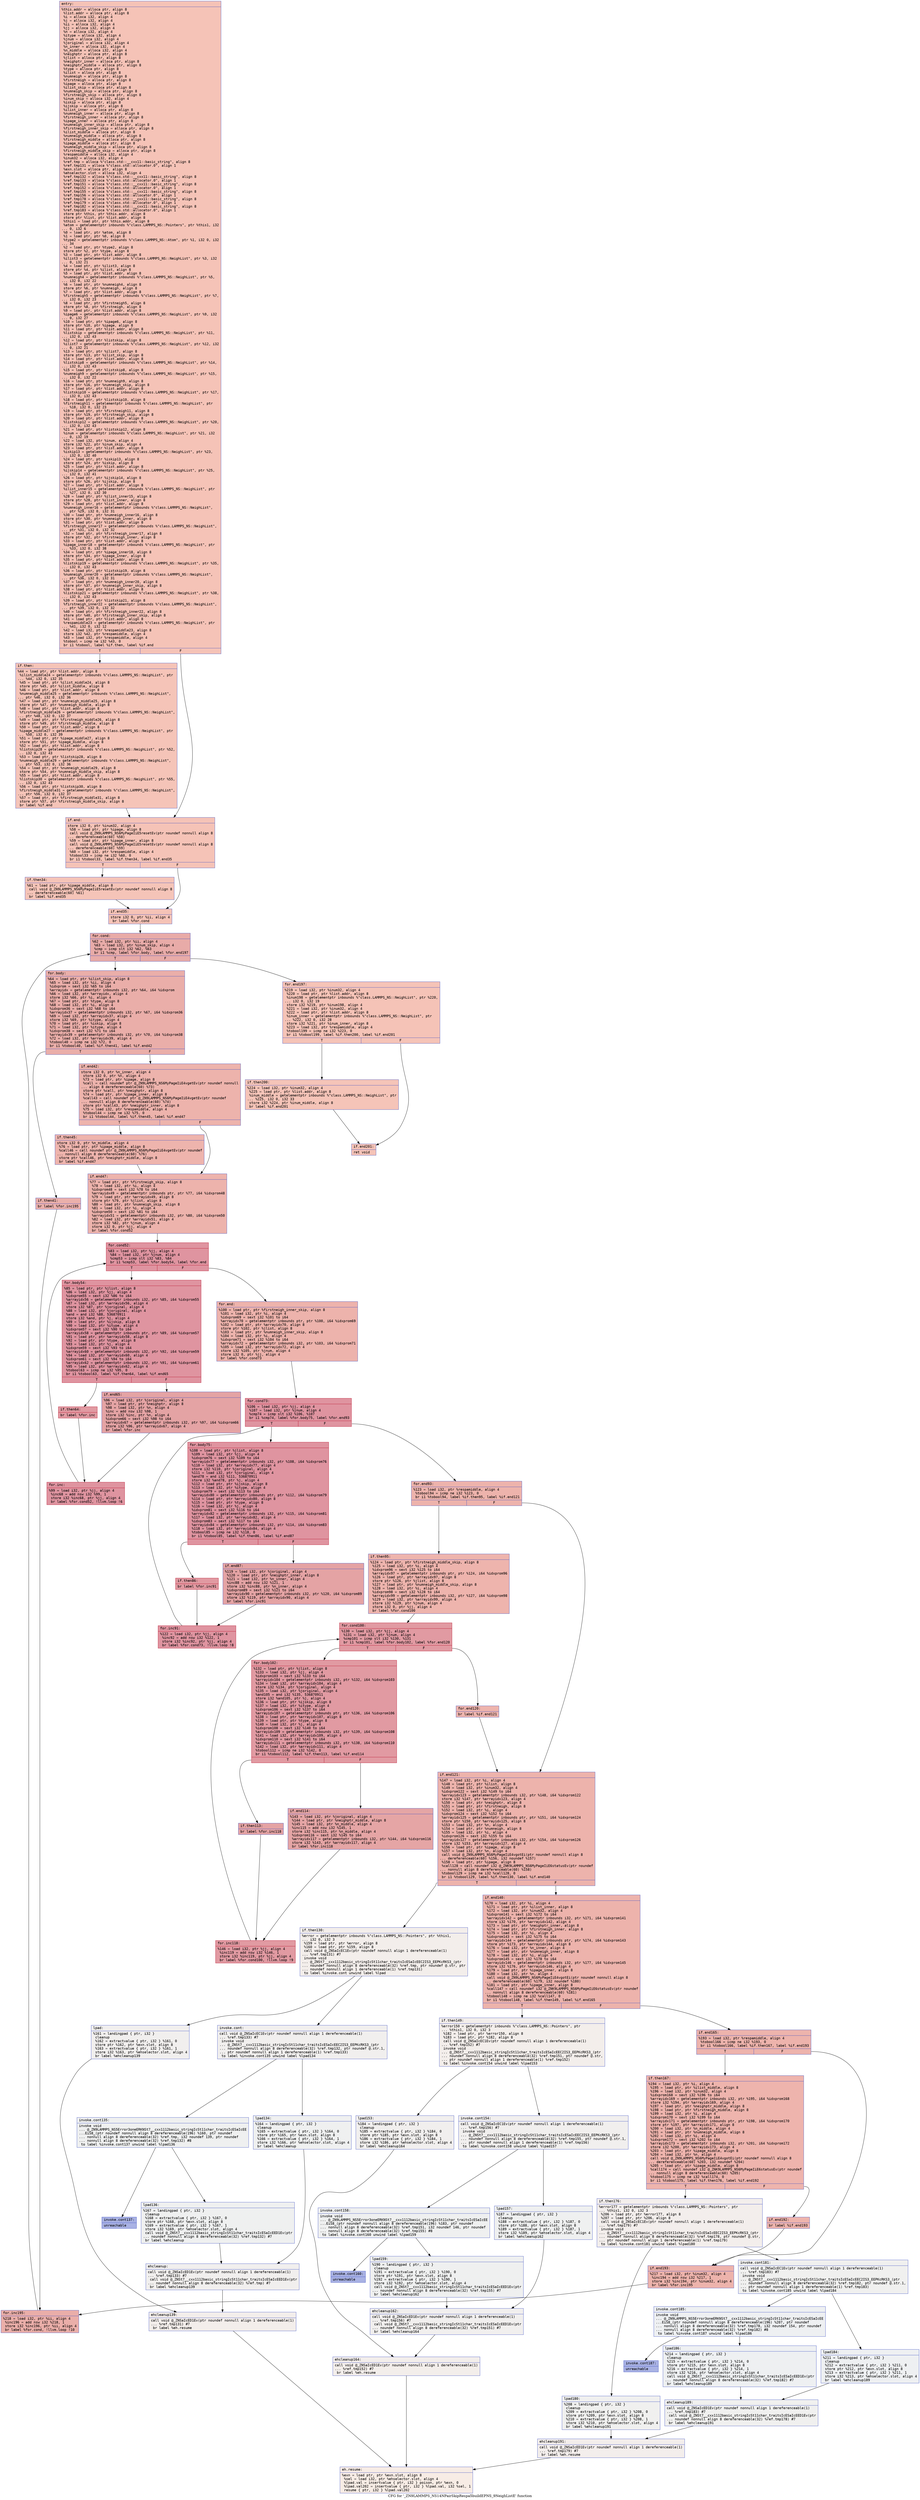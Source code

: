 digraph "CFG for '_ZN9LAMMPS_NS14NPairSkipRespa5buildEPNS_9NeighListE' function" {
	label="CFG for '_ZN9LAMMPS_NS14NPairSkipRespa5buildEPNS_9NeighListE' function";

	Node0x5624448d8590 [shape=record,color="#3d50c3ff", style=filled, fillcolor="#e8765c70" fontname="Courier",label="{entry:\l|  %this.addr = alloca ptr, align 8\l  %list.addr = alloca ptr, align 8\l  %i = alloca i32, align 4\l  %j = alloca i32, align 4\l  %ii = alloca i32, align 4\l  %jj = alloca i32, align 4\l  %n = alloca i32, align 4\l  %itype = alloca i32, align 4\l  %jnum = alloca i32, align 4\l  %joriginal = alloca i32, align 4\l  %n_inner = alloca i32, align 4\l  %n_middle = alloca i32, align 4\l  %neighptr = alloca ptr, align 8\l  %jlist = alloca ptr, align 8\l  %neighptr_inner = alloca ptr, align 8\l  %neighptr_middle = alloca ptr, align 8\l  %type = alloca ptr, align 8\l  %ilist = alloca ptr, align 8\l  %numneigh = alloca ptr, align 8\l  %firstneigh = alloca ptr, align 8\l  %ipage = alloca ptr, align 8\l  %ilist_skip = alloca ptr, align 8\l  %numneigh_skip = alloca ptr, align 8\l  %firstneigh_skip = alloca ptr, align 8\l  %inum_skip = alloca i32, align 4\l  %iskip = alloca ptr, align 8\l  %ijskip = alloca ptr, align 8\l  %ilist_inner = alloca ptr, align 8\l  %numneigh_inner = alloca ptr, align 8\l  %firstneigh_inner = alloca ptr, align 8\l  %ipage_inner = alloca ptr, align 8\l  %numneigh_inner_skip = alloca ptr, align 8\l  %firstneigh_inner_skip = alloca ptr, align 8\l  %ilist_middle = alloca ptr, align 8\l  %numneigh_middle = alloca ptr, align 8\l  %firstneigh_middle = alloca ptr, align 8\l  %ipage_middle = alloca ptr, align 8\l  %numneigh_middle_skip = alloca ptr, align 8\l  %firstneigh_middle_skip = alloca ptr, align 8\l  %respamiddle = alloca i32, align 4\l  %inum32 = alloca i32, align 4\l  %ref.tmp = alloca %\"class.std::__cxx11::basic_string\", align 8\l  %ref.tmp131 = alloca %\"class.std::allocator.0\", align 1\l  %exn.slot = alloca ptr, align 8\l  %ehselector.slot = alloca i32, align 4\l  %ref.tmp132 = alloca %\"class.std::__cxx11::basic_string\", align 8\l  %ref.tmp133 = alloca %\"class.std::allocator.0\", align 1\l  %ref.tmp151 = alloca %\"class.std::__cxx11::basic_string\", align 8\l  %ref.tmp152 = alloca %\"class.std::allocator.0\", align 1\l  %ref.tmp155 = alloca %\"class.std::__cxx11::basic_string\", align 8\l  %ref.tmp156 = alloca %\"class.std::allocator.0\", align 1\l  %ref.tmp178 = alloca %\"class.std::__cxx11::basic_string\", align 8\l  %ref.tmp179 = alloca %\"class.std::allocator.0\", align 1\l  %ref.tmp182 = alloca %\"class.std::__cxx11::basic_string\", align 8\l  %ref.tmp183 = alloca %\"class.std::allocator.0\", align 1\l  store ptr %this, ptr %this.addr, align 8\l  store ptr %list, ptr %list.addr, align 8\l  %this1 = load ptr, ptr %this.addr, align 8\l  %atom = getelementptr inbounds %\"class.LAMMPS_NS::Pointers\", ptr %this1, i32\l... 0, i32 6\l  %0 = load ptr, ptr %atom, align 8\l  %1 = load ptr, ptr %0, align 8\l  %type2 = getelementptr inbounds %\"class.LAMMPS_NS::Atom\", ptr %1, i32 0, i32\l... 34\l  %2 = load ptr, ptr %type2, align 8\l  store ptr %2, ptr %type, align 8\l  %3 = load ptr, ptr %list.addr, align 8\l  %ilist3 = getelementptr inbounds %\"class.LAMMPS_NS::NeighList\", ptr %3, i32\l... 0, i32 21\l  %4 = load ptr, ptr %ilist3, align 8\l  store ptr %4, ptr %ilist, align 8\l  %5 = load ptr, ptr %list.addr, align 8\l  %numneigh4 = getelementptr inbounds %\"class.LAMMPS_NS::NeighList\", ptr %5,\l... i32 0, i32 22\l  %6 = load ptr, ptr %numneigh4, align 8\l  store ptr %6, ptr %numneigh, align 8\l  %7 = load ptr, ptr %list.addr, align 8\l  %firstneigh5 = getelementptr inbounds %\"class.LAMMPS_NS::NeighList\", ptr %7,\l... i32 0, i32 23\l  %8 = load ptr, ptr %firstneigh5, align 8\l  store ptr %8, ptr %firstneigh, align 8\l  %9 = load ptr, ptr %list.addr, align 8\l  %ipage6 = getelementptr inbounds %\"class.LAMMPS_NS::NeighList\", ptr %9, i32\l... 0, i32 27\l  %10 = load ptr, ptr %ipage6, align 8\l  store ptr %10, ptr %ipage, align 8\l  %11 = load ptr, ptr %list.addr, align 8\l  %listskip = getelementptr inbounds %\"class.LAMMPS_NS::NeighList\", ptr %11,\l... i32 0, i32 43\l  %12 = load ptr, ptr %listskip, align 8\l  %ilist7 = getelementptr inbounds %\"class.LAMMPS_NS::NeighList\", ptr %12, i32\l... 0, i32 21\l  %13 = load ptr, ptr %ilist7, align 8\l  store ptr %13, ptr %ilist_skip, align 8\l  %14 = load ptr, ptr %list.addr, align 8\l  %listskip8 = getelementptr inbounds %\"class.LAMMPS_NS::NeighList\", ptr %14,\l... i32 0, i32 43\l  %15 = load ptr, ptr %listskip8, align 8\l  %numneigh9 = getelementptr inbounds %\"class.LAMMPS_NS::NeighList\", ptr %15,\l... i32 0, i32 22\l  %16 = load ptr, ptr %numneigh9, align 8\l  store ptr %16, ptr %numneigh_skip, align 8\l  %17 = load ptr, ptr %list.addr, align 8\l  %listskip10 = getelementptr inbounds %\"class.LAMMPS_NS::NeighList\", ptr %17,\l... i32 0, i32 43\l  %18 = load ptr, ptr %listskip10, align 8\l  %firstneigh11 = getelementptr inbounds %\"class.LAMMPS_NS::NeighList\", ptr\l... %18, i32 0, i32 23\l  %19 = load ptr, ptr %firstneigh11, align 8\l  store ptr %19, ptr %firstneigh_skip, align 8\l  %20 = load ptr, ptr %list.addr, align 8\l  %listskip12 = getelementptr inbounds %\"class.LAMMPS_NS::NeighList\", ptr %20,\l... i32 0, i32 43\l  %21 = load ptr, ptr %listskip12, align 8\l  %inum = getelementptr inbounds %\"class.LAMMPS_NS::NeighList\", ptr %21, i32\l... 0, i32 19\l  %22 = load i32, ptr %inum, align 4\l  store i32 %22, ptr %inum_skip, align 4\l  %23 = load ptr, ptr %list.addr, align 8\l  %iskip13 = getelementptr inbounds %\"class.LAMMPS_NS::NeighList\", ptr %23,\l... i32 0, i32 40\l  %24 = load ptr, ptr %iskip13, align 8\l  store ptr %24, ptr %iskip, align 8\l  %25 = load ptr, ptr %list.addr, align 8\l  %ijskip14 = getelementptr inbounds %\"class.LAMMPS_NS::NeighList\", ptr %25,\l... i32 0, i32 41\l  %26 = load ptr, ptr %ijskip14, align 8\l  store ptr %26, ptr %ijskip, align 8\l  %27 = load ptr, ptr %list.addr, align 8\l  %ilist_inner15 = getelementptr inbounds %\"class.LAMMPS_NS::NeighList\", ptr\l... %27, i32 0, i32 30\l  %28 = load ptr, ptr %ilist_inner15, align 8\l  store ptr %28, ptr %ilist_inner, align 8\l  %29 = load ptr, ptr %list.addr, align 8\l  %numneigh_inner16 = getelementptr inbounds %\"class.LAMMPS_NS::NeighList\",\l... ptr %29, i32 0, i32 31\l  %30 = load ptr, ptr %numneigh_inner16, align 8\l  store ptr %30, ptr %numneigh_inner, align 8\l  %31 = load ptr, ptr %list.addr, align 8\l  %firstneigh_inner17 = getelementptr inbounds %\"class.LAMMPS_NS::NeighList\",\l... ptr %31, i32 0, i32 32\l  %32 = load ptr, ptr %firstneigh_inner17, align 8\l  store ptr %32, ptr %firstneigh_inner, align 8\l  %33 = load ptr, ptr %list.addr, align 8\l  %ipage_inner18 = getelementptr inbounds %\"class.LAMMPS_NS::NeighList\", ptr\l... %33, i32 0, i32 38\l  %34 = load ptr, ptr %ipage_inner18, align 8\l  store ptr %34, ptr %ipage_inner, align 8\l  %35 = load ptr, ptr %list.addr, align 8\l  %listskip19 = getelementptr inbounds %\"class.LAMMPS_NS::NeighList\", ptr %35,\l... i32 0, i32 43\l  %36 = load ptr, ptr %listskip19, align 8\l  %numneigh_inner20 = getelementptr inbounds %\"class.LAMMPS_NS::NeighList\",\l... ptr %36, i32 0, i32 31\l  %37 = load ptr, ptr %numneigh_inner20, align 8\l  store ptr %37, ptr %numneigh_inner_skip, align 8\l  %38 = load ptr, ptr %list.addr, align 8\l  %listskip21 = getelementptr inbounds %\"class.LAMMPS_NS::NeighList\", ptr %38,\l... i32 0, i32 43\l  %39 = load ptr, ptr %listskip21, align 8\l  %firstneigh_inner22 = getelementptr inbounds %\"class.LAMMPS_NS::NeighList\",\l... ptr %39, i32 0, i32 32\l  %40 = load ptr, ptr %firstneigh_inner22, align 8\l  store ptr %40, ptr %firstneigh_inner_skip, align 8\l  %41 = load ptr, ptr %list.addr, align 8\l  %respamiddle23 = getelementptr inbounds %\"class.LAMMPS_NS::NeighList\", ptr\l... %41, i32 0, i32 12\l  %42 = load i32, ptr %respamiddle23, align 8\l  store i32 %42, ptr %respamiddle, align 4\l  %43 = load i32, ptr %respamiddle, align 4\l  %tobool = icmp ne i32 %43, 0\l  br i1 %tobool, label %if.then, label %if.end\l|{<s0>T|<s1>F}}"];
	Node0x5624448d8590:s0 -> Node0x5624448e0340[tooltip="entry -> if.then\nProbability 62.50%" ];
	Node0x5624448d8590:s1 -> Node0x5624448e03b0[tooltip="entry -> if.end\nProbability 37.50%" ];
	Node0x5624448e0340 [shape=record,color="#3d50c3ff", style=filled, fillcolor="#e97a5f70" fontname="Courier",label="{if.then:\l|  %44 = load ptr, ptr %list.addr, align 8\l  %ilist_middle24 = getelementptr inbounds %\"class.LAMMPS_NS::NeighList\", ptr\l... %44, i32 0, i32 35\l  %45 = load ptr, ptr %ilist_middle24, align 8\l  store ptr %45, ptr %ilist_middle, align 8\l  %46 = load ptr, ptr %list.addr, align 8\l  %numneigh_middle25 = getelementptr inbounds %\"class.LAMMPS_NS::NeighList\",\l... ptr %46, i32 0, i32 36\l  %47 = load ptr, ptr %numneigh_middle25, align 8\l  store ptr %47, ptr %numneigh_middle, align 8\l  %48 = load ptr, ptr %list.addr, align 8\l  %firstneigh_middle26 = getelementptr inbounds %\"class.LAMMPS_NS::NeighList\",\l... ptr %48, i32 0, i32 37\l  %49 = load ptr, ptr %firstneigh_middle26, align 8\l  store ptr %49, ptr %firstneigh_middle, align 8\l  %50 = load ptr, ptr %list.addr, align 8\l  %ipage_middle27 = getelementptr inbounds %\"class.LAMMPS_NS::NeighList\", ptr\l... %50, i32 0, i32 39\l  %51 = load ptr, ptr %ipage_middle27, align 8\l  store ptr %51, ptr %ipage_middle, align 8\l  %52 = load ptr, ptr %list.addr, align 8\l  %listskip28 = getelementptr inbounds %\"class.LAMMPS_NS::NeighList\", ptr %52,\l... i32 0, i32 43\l  %53 = load ptr, ptr %listskip28, align 8\l  %numneigh_middle29 = getelementptr inbounds %\"class.LAMMPS_NS::NeighList\",\l... ptr %53, i32 0, i32 36\l  %54 = load ptr, ptr %numneigh_middle29, align 8\l  store ptr %54, ptr %numneigh_middle_skip, align 8\l  %55 = load ptr, ptr %list.addr, align 8\l  %listskip30 = getelementptr inbounds %\"class.LAMMPS_NS::NeighList\", ptr %55,\l... i32 0, i32 43\l  %56 = load ptr, ptr %listskip30, align 8\l  %firstneigh_middle31 = getelementptr inbounds %\"class.LAMMPS_NS::NeighList\",\l... ptr %56, i32 0, i32 37\l  %57 = load ptr, ptr %firstneigh_middle31, align 8\l  store ptr %57, ptr %firstneigh_middle_skip, align 8\l  br label %if.end\l}"];
	Node0x5624448e0340 -> Node0x5624448e03b0[tooltip="if.then -> if.end\nProbability 100.00%" ];
	Node0x5624448e03b0 [shape=record,color="#3d50c3ff", style=filled, fillcolor="#e8765c70" fontname="Courier",label="{if.end:\l|  store i32 0, ptr %inum32, align 4\l  %58 = load ptr, ptr %ipage, align 8\l  call void @_ZN9LAMMPS_NS6MyPageIiE5resetEv(ptr noundef nonnull align 8\l... dereferenceable(60) %58)\l  %59 = load ptr, ptr %ipage_inner, align 8\l  call void @_ZN9LAMMPS_NS6MyPageIiE5resetEv(ptr noundef nonnull align 8\l... dereferenceable(60) %59)\l  %60 = load i32, ptr %respamiddle, align 4\l  %tobool33 = icmp ne i32 %60, 0\l  br i1 %tobool33, label %if.then34, label %if.end35\l|{<s0>T|<s1>F}}"];
	Node0x5624448e03b0:s0 -> Node0x5624448e2640[tooltip="if.end -> if.then34\nProbability 62.50%" ];
	Node0x5624448e03b0:s1 -> Node0x5624448db170[tooltip="if.end -> if.end35\nProbability 37.50%" ];
	Node0x5624448e2640 [shape=record,color="#3d50c3ff", style=filled, fillcolor="#e97a5f70" fontname="Courier",label="{if.then34:\l|  %61 = load ptr, ptr %ipage_middle, align 8\l  call void @_ZN9LAMMPS_NS6MyPageIiE5resetEv(ptr noundef nonnull align 8\l... dereferenceable(60) %61)\l  br label %if.end35\l}"];
	Node0x5624448e2640 -> Node0x5624448db170[tooltip="if.then34 -> if.end35\nProbability 100.00%" ];
	Node0x5624448db170 [shape=record,color="#3d50c3ff", style=filled, fillcolor="#e8765c70" fontname="Courier",label="{if.end35:\l|  store i32 0, ptr %ii, align 4\l  br label %for.cond\l}"];
	Node0x5624448db170 -> Node0x5624448db5e0[tooltip="if.end35 -> for.cond\nProbability 100.00%" ];
	Node0x5624448db5e0 [shape=record,color="#3d50c3ff", style=filled, fillcolor="#cc403a70" fontname="Courier",label="{for.cond:\l|  %62 = load i32, ptr %ii, align 4\l  %63 = load i32, ptr %inum_skip, align 4\l  %cmp = icmp slt i32 %62, %63\l  br i1 %cmp, label %for.body, label %for.end197\l|{<s0>T|<s1>F}}"];
	Node0x5624448db5e0:s0 -> Node0x5624448e33c0[tooltip="for.cond -> for.body\nProbability 96.88%" ];
	Node0x5624448db5e0:s1 -> Node0x5624448e3410[tooltip="for.cond -> for.end197\nProbability 3.12%" ];
	Node0x5624448e33c0 [shape=record,color="#3d50c3ff", style=filled, fillcolor="#d0473d70" fontname="Courier",label="{for.body:\l|  %64 = load ptr, ptr %ilist_skip, align 8\l  %65 = load i32, ptr %ii, align 4\l  %idxprom = sext i32 %65 to i64\l  %arrayidx = getelementptr inbounds i32, ptr %64, i64 %idxprom\l  %66 = load i32, ptr %arrayidx, align 4\l  store i32 %66, ptr %i, align 4\l  %67 = load ptr, ptr %type, align 8\l  %68 = load i32, ptr %i, align 4\l  %idxprom36 = sext i32 %68 to i64\l  %arrayidx37 = getelementptr inbounds i32, ptr %67, i64 %idxprom36\l  %69 = load i32, ptr %arrayidx37, align 4\l  store i32 %69, ptr %itype, align 4\l  %70 = load ptr, ptr %iskip, align 8\l  %71 = load i32, ptr %itype, align 4\l  %idxprom38 = sext i32 %71 to i64\l  %arrayidx39 = getelementptr inbounds i32, ptr %70, i64 %idxprom38\l  %72 = load i32, ptr %arrayidx39, align 4\l  %tobool40 = icmp ne i32 %72, 0\l  br i1 %tobool40, label %if.then41, label %if.end42\l|{<s0>T|<s1>F}}"];
	Node0x5624448e33c0:s0 -> Node0x5624448e4000[tooltip="for.body -> if.then41\nProbability 62.50%" ];
	Node0x5624448e33c0:s1 -> Node0x5624448e4080[tooltip="for.body -> if.end42\nProbability 37.50%" ];
	Node0x5624448e4000 [shape=record,color="#3d50c3ff", style=filled, fillcolor="#d24b4070" fontname="Courier",label="{if.then41:\l|  br label %for.inc195\l}"];
	Node0x5624448e4000 -> Node0x5624448e4210[tooltip="if.then41 -> for.inc195\nProbability 100.00%" ];
	Node0x5624448e4080 [shape=record,color="#3d50c3ff", style=filled, fillcolor="#d6524470" fontname="Courier",label="{if.end42:\l|  store i32 0, ptr %n_inner, align 4\l  store i32 0, ptr %n, align 4\l  %73 = load ptr, ptr %ipage, align 8\l  %call = call noundef ptr @_ZN9LAMMPS_NS6MyPageIiE4vgetEv(ptr noundef nonnull\l... align 8 dereferenceable(60) %73)\l  store ptr %call, ptr %neighptr, align 8\l  %74 = load ptr, ptr %ipage_inner, align 8\l  %call43 = call noundef ptr @_ZN9LAMMPS_NS6MyPageIiE4vgetEv(ptr noundef\l... nonnull align 8 dereferenceable(60) %74)\l  store ptr %call43, ptr %neighptr_inner, align 8\l  %75 = load i32, ptr %respamiddle, align 4\l  %tobool44 = icmp ne i32 %75, 0\l  br i1 %tobool44, label %if.then45, label %if.end47\l|{<s0>T|<s1>F}}"];
	Node0x5624448e4080:s0 -> Node0x5624448e4ac0[tooltip="if.end42 -> if.then45\nProbability 62.50%" ];
	Node0x5624448e4080:s1 -> Node0x5624448e4b70[tooltip="if.end42 -> if.end47\nProbability 37.50%" ];
	Node0x5624448e4ac0 [shape=record,color="#3d50c3ff", style=filled, fillcolor="#d8564670" fontname="Courier",label="{if.then45:\l|  store i32 0, ptr %n_middle, align 4\l  %76 = load ptr, ptr %ipage_middle, align 8\l  %call46 = call noundef ptr @_ZN9LAMMPS_NS6MyPageIiE4vgetEv(ptr noundef\l... nonnull align 8 dereferenceable(60) %76)\l  store ptr %call46, ptr %neighptr_middle, align 8\l  br label %if.end47\l}"];
	Node0x5624448e4ac0 -> Node0x5624448e4b70[tooltip="if.then45 -> if.end47\nProbability 100.00%" ];
	Node0x5624448e4b70 [shape=record,color="#3d50c3ff", style=filled, fillcolor="#d6524470" fontname="Courier",label="{if.end47:\l|  %77 = load ptr, ptr %firstneigh_skip, align 8\l  %78 = load i32, ptr %i, align 4\l  %idxprom48 = sext i32 %78 to i64\l  %arrayidx49 = getelementptr inbounds ptr, ptr %77, i64 %idxprom48\l  %79 = load ptr, ptr %arrayidx49, align 8\l  store ptr %79, ptr %jlist, align 8\l  %80 = load ptr, ptr %numneigh_skip, align 8\l  %81 = load i32, ptr %i, align 4\l  %idxprom50 = sext i32 %81 to i64\l  %arrayidx51 = getelementptr inbounds i32, ptr %80, i64 %idxprom50\l  %82 = load i32, ptr %arrayidx51, align 4\l  store i32 %82, ptr %jnum, align 4\l  store i32 0, ptr %jj, align 4\l  br label %for.cond52\l}"];
	Node0x5624448e4b70 -> Node0x5624448e5800[tooltip="if.end47 -> for.cond52\nProbability 100.00%" ];
	Node0x5624448e5800 [shape=record,color="#b70d28ff", style=filled, fillcolor="#b70d2870" fontname="Courier",label="{for.cond52:\l|  %83 = load i32, ptr %jj, align 4\l  %84 = load i32, ptr %jnum, align 4\l  %cmp53 = icmp slt i32 %83, %84\l  br i1 %cmp53, label %for.body54, label %for.end\l|{<s0>T|<s1>F}}"];
	Node0x5624448e5800:s0 -> Node0x5624448e5aa0[tooltip="for.cond52 -> for.body54\nProbability 96.88%" ];
	Node0x5624448e5800:s1 -> Node0x5624448e5b20[tooltip="for.cond52 -> for.end\nProbability 3.12%" ];
	Node0x5624448e5aa0 [shape=record,color="#b70d28ff", style=filled, fillcolor="#b70d2870" fontname="Courier",label="{for.body54:\l|  %85 = load ptr, ptr %jlist, align 8\l  %86 = load i32, ptr %jj, align 4\l  %idxprom55 = sext i32 %86 to i64\l  %arrayidx56 = getelementptr inbounds i32, ptr %85, i64 %idxprom55\l  %87 = load i32, ptr %arrayidx56, align 4\l  store i32 %87, ptr %joriginal, align 4\l  %88 = load i32, ptr %joriginal, align 4\l  %and = and i32 %88, 536870911\l  store i32 %and, ptr %j, align 4\l  %89 = load ptr, ptr %ijskip, align 8\l  %90 = load i32, ptr %itype, align 4\l  %idxprom57 = sext i32 %90 to i64\l  %arrayidx58 = getelementptr inbounds ptr, ptr %89, i64 %idxprom57\l  %91 = load ptr, ptr %arrayidx58, align 8\l  %92 = load ptr, ptr %type, align 8\l  %93 = load i32, ptr %j, align 4\l  %idxprom59 = sext i32 %93 to i64\l  %arrayidx60 = getelementptr inbounds i32, ptr %92, i64 %idxprom59\l  %94 = load i32, ptr %arrayidx60, align 4\l  %idxprom61 = sext i32 %94 to i64\l  %arrayidx62 = getelementptr inbounds i32, ptr %91, i64 %idxprom61\l  %95 = load i32, ptr %arrayidx62, align 4\l  %tobool63 = icmp ne i32 %95, 0\l  br i1 %tobool63, label %if.then64, label %if.end65\l|{<s0>T|<s1>F}}"];
	Node0x5624448e5aa0:s0 -> Node0x5624448e0b30[tooltip="for.body54 -> if.then64\nProbability 62.50%" ];
	Node0x5624448e5aa0:s1 -> Node0x5624448e0bb0[tooltip="for.body54 -> if.end65\nProbability 37.50%" ];
	Node0x5624448e0b30 [shape=record,color="#b70d28ff", style=filled, fillcolor="#bb1b2c70" fontname="Courier",label="{if.then64:\l|  br label %for.inc\l}"];
	Node0x5624448e0b30 -> Node0x5624448e0d40[tooltip="if.then64 -> for.inc\nProbability 100.00%" ];
	Node0x5624448e0bb0 [shape=record,color="#3d50c3ff", style=filled, fillcolor="#c32e3170" fontname="Courier",label="{if.end65:\l|  %96 = load i32, ptr %joriginal, align 4\l  %97 = load ptr, ptr %neighptr, align 8\l  %98 = load i32, ptr %n, align 4\l  %inc = add nsw i32 %98, 1\l  store i32 %inc, ptr %n, align 4\l  %idxprom66 = sext i32 %98 to i64\l  %arrayidx67 = getelementptr inbounds i32, ptr %97, i64 %idxprom66\l  store i32 %96, ptr %arrayidx67, align 4\l  br label %for.inc\l}"];
	Node0x5624448e0bb0 -> Node0x5624448e0d40[tooltip="if.end65 -> for.inc\nProbability 100.00%" ];
	Node0x5624448e0d40 [shape=record,color="#b70d28ff", style=filled, fillcolor="#b70d2870" fontname="Courier",label="{for.inc:\l|  %99 = load i32, ptr %jj, align 4\l  %inc68 = add nsw i32 %99, 1\l  store i32 %inc68, ptr %jj, align 4\l  br label %for.cond52, !llvm.loop !6\l}"];
	Node0x5624448e0d40 -> Node0x5624448e5800[tooltip="for.inc -> for.cond52\nProbability 100.00%" ];
	Node0x5624448e5b20 [shape=record,color="#3d50c3ff", style=filled, fillcolor="#d6524470" fontname="Courier",label="{for.end:\l|  %100 = load ptr, ptr %firstneigh_inner_skip, align 8\l  %101 = load i32, ptr %i, align 4\l  %idxprom69 = sext i32 %101 to i64\l  %arrayidx70 = getelementptr inbounds ptr, ptr %100, i64 %idxprom69\l  %102 = load ptr, ptr %arrayidx70, align 8\l  store ptr %102, ptr %jlist, align 8\l  %103 = load ptr, ptr %numneigh_inner_skip, align 8\l  %104 = load i32, ptr %i, align 4\l  %idxprom71 = sext i32 %104 to i64\l  %arrayidx72 = getelementptr inbounds i32, ptr %103, i64 %idxprom71\l  %105 = load i32, ptr %arrayidx72, align 4\l  store i32 %105, ptr %jnum, align 4\l  store i32 0, ptr %jj, align 4\l  br label %for.cond73\l}"];
	Node0x5624448e5b20 -> Node0x5624448e8f40[tooltip="for.end -> for.cond73\nProbability 100.00%" ];
	Node0x5624448e8f40 [shape=record,color="#b70d28ff", style=filled, fillcolor="#b70d2870" fontname="Courier",label="{for.cond73:\l|  %106 = load i32, ptr %jj, align 4\l  %107 = load i32, ptr %jnum, align 4\l  %cmp74 = icmp slt i32 %106, %107\l  br i1 %cmp74, label %for.body75, label %for.end93\l|{<s0>T|<s1>F}}"];
	Node0x5624448e8f40:s0 -> Node0x5624448e91e0[tooltip="for.cond73 -> for.body75\nProbability 96.88%" ];
	Node0x5624448e8f40:s1 -> Node0x5624448e9260[tooltip="for.cond73 -> for.end93\nProbability 3.12%" ];
	Node0x5624448e91e0 [shape=record,color="#b70d28ff", style=filled, fillcolor="#b70d2870" fontname="Courier",label="{for.body75:\l|  %108 = load ptr, ptr %jlist, align 8\l  %109 = load i32, ptr %jj, align 4\l  %idxprom76 = sext i32 %109 to i64\l  %arrayidx77 = getelementptr inbounds i32, ptr %108, i64 %idxprom76\l  %110 = load i32, ptr %arrayidx77, align 4\l  store i32 %110, ptr %joriginal, align 4\l  %111 = load i32, ptr %joriginal, align 4\l  %and78 = and i32 %111, 536870911\l  store i32 %and78, ptr %j, align 4\l  %112 = load ptr, ptr %ijskip, align 8\l  %113 = load i32, ptr %itype, align 4\l  %idxprom79 = sext i32 %113 to i64\l  %arrayidx80 = getelementptr inbounds ptr, ptr %112, i64 %idxprom79\l  %114 = load ptr, ptr %arrayidx80, align 8\l  %115 = load ptr, ptr %type, align 8\l  %116 = load i32, ptr %j, align 4\l  %idxprom81 = sext i32 %116 to i64\l  %arrayidx82 = getelementptr inbounds i32, ptr %115, i64 %idxprom81\l  %117 = load i32, ptr %arrayidx82, align 4\l  %idxprom83 = sext i32 %117 to i64\l  %arrayidx84 = getelementptr inbounds i32, ptr %114, i64 %idxprom83\l  %118 = load i32, ptr %arrayidx84, align 4\l  %tobool85 = icmp ne i32 %118, 0\l  br i1 %tobool85, label %if.then86, label %if.end87\l|{<s0>T|<s1>F}}"];
	Node0x5624448e91e0:s0 -> Node0x5624448ea180[tooltip="for.body75 -> if.then86\nProbability 62.50%" ];
	Node0x5624448e91e0:s1 -> Node0x5624448ea200[tooltip="for.body75 -> if.end87\nProbability 37.50%" ];
	Node0x5624448ea180 [shape=record,color="#b70d28ff", style=filled, fillcolor="#bb1b2c70" fontname="Courier",label="{if.then86:\l|  br label %for.inc91\l}"];
	Node0x5624448ea180 -> Node0x5624448ea330[tooltip="if.then86 -> for.inc91\nProbability 100.00%" ];
	Node0x5624448ea200 [shape=record,color="#3d50c3ff", style=filled, fillcolor="#c32e3170" fontname="Courier",label="{if.end87:\l|  %119 = load i32, ptr %joriginal, align 4\l  %120 = load ptr, ptr %neighptr_inner, align 8\l  %121 = load i32, ptr %n_inner, align 4\l  %inc88 = add nsw i32 %121, 1\l  store i32 %inc88, ptr %n_inner, align 4\l  %idxprom89 = sext i32 %121 to i64\l  %arrayidx90 = getelementptr inbounds i32, ptr %120, i64 %idxprom89\l  store i32 %119, ptr %arrayidx90, align 4\l  br label %for.inc91\l}"];
	Node0x5624448ea200 -> Node0x5624448ea330[tooltip="if.end87 -> for.inc91\nProbability 100.00%" ];
	Node0x5624448ea330 [shape=record,color="#b70d28ff", style=filled, fillcolor="#b70d2870" fontname="Courier",label="{for.inc91:\l|  %122 = load i32, ptr %jj, align 4\l  %inc92 = add nsw i32 %122, 1\l  store i32 %inc92, ptr %jj, align 4\l  br label %for.cond73, !llvm.loop !8\l}"];
	Node0x5624448ea330 -> Node0x5624448e8f40[tooltip="for.inc91 -> for.cond73\nProbability 100.00%" ];
	Node0x5624448e9260 [shape=record,color="#3d50c3ff", style=filled, fillcolor="#d6524470" fontname="Courier",label="{for.end93:\l|  %123 = load i32, ptr %respamiddle, align 4\l  %tobool94 = icmp ne i32 %123, 0\l  br i1 %tobool94, label %if.then95, label %if.end121\l|{<s0>T|<s1>F}}"];
	Node0x5624448e9260:s0 -> Node0x5624448eae00[tooltip="for.end93 -> if.then95\nProbability 62.50%" ];
	Node0x5624448e9260:s1 -> Node0x5624448eae80[tooltip="for.end93 -> if.end121\nProbability 37.50%" ];
	Node0x5624448eae00 [shape=record,color="#3d50c3ff", style=filled, fillcolor="#d8564670" fontname="Courier",label="{if.then95:\l|  %124 = load ptr, ptr %firstneigh_middle_skip, align 8\l  %125 = load i32, ptr %i, align 4\l  %idxprom96 = sext i32 %125 to i64\l  %arrayidx97 = getelementptr inbounds ptr, ptr %124, i64 %idxprom96\l  %126 = load ptr, ptr %arrayidx97, align 8\l  store ptr %126, ptr %jlist, align 8\l  %127 = load ptr, ptr %numneigh_middle_skip, align 8\l  %128 = load i32, ptr %i, align 4\l  %idxprom98 = sext i32 %128 to i64\l  %arrayidx99 = getelementptr inbounds i32, ptr %127, i64 %idxprom98\l  %129 = load i32, ptr %arrayidx99, align 4\l  store i32 %129, ptr %jnum, align 4\l  store i32 0, ptr %jj, align 4\l  br label %for.cond100\l}"];
	Node0x5624448eae00 -> Node0x5624448ded90[tooltip="if.then95 -> for.cond100\nProbability 100.00%" ];
	Node0x5624448ded90 [shape=record,color="#b70d28ff", style=filled, fillcolor="#bb1b2c70" fontname="Courier",label="{for.cond100:\l|  %130 = load i32, ptr %jj, align 4\l  %131 = load i32, ptr %jnum, align 4\l  %cmp101 = icmp slt i32 %130, %131\l  br i1 %cmp101, label %for.body102, label %for.end120\l|{<s0>T|<s1>F}}"];
	Node0x5624448ded90:s0 -> Node0x5624448df030[tooltip="for.cond100 -> for.body102\nProbability 96.88%" ];
	Node0x5624448ded90:s1 -> Node0x5624448df0b0[tooltip="for.cond100 -> for.end120\nProbability 3.12%" ];
	Node0x5624448df030 [shape=record,color="#b70d28ff", style=filled, fillcolor="#bb1b2c70" fontname="Courier",label="{for.body102:\l|  %132 = load ptr, ptr %jlist, align 8\l  %133 = load i32, ptr %jj, align 4\l  %idxprom103 = sext i32 %133 to i64\l  %arrayidx104 = getelementptr inbounds i32, ptr %132, i64 %idxprom103\l  %134 = load i32, ptr %arrayidx104, align 4\l  store i32 %134, ptr %joriginal, align 4\l  %135 = load i32, ptr %joriginal, align 4\l  %and105 = and i32 %135, 536870911\l  store i32 %and105, ptr %j, align 4\l  %136 = load ptr, ptr %ijskip, align 8\l  %137 = load i32, ptr %itype, align 4\l  %idxprom106 = sext i32 %137 to i64\l  %arrayidx107 = getelementptr inbounds ptr, ptr %136, i64 %idxprom106\l  %138 = load ptr, ptr %arrayidx107, align 8\l  %139 = load ptr, ptr %type, align 8\l  %140 = load i32, ptr %j, align 4\l  %idxprom108 = sext i32 %140 to i64\l  %arrayidx109 = getelementptr inbounds i32, ptr %139, i64 %idxprom108\l  %141 = load i32, ptr %arrayidx109, align 4\l  %idxprom110 = sext i32 %141 to i64\l  %arrayidx111 = getelementptr inbounds i32, ptr %138, i64 %idxprom110\l  %142 = load i32, ptr %arrayidx111, align 4\l  %tobool112 = icmp ne i32 %142, 0\l  br i1 %tobool112, label %if.then113, label %if.end114\l|{<s0>T|<s1>F}}"];
	Node0x5624448df030:s0 -> Node0x5624448ed9c0[tooltip="for.body102 -> if.then113\nProbability 62.50%" ];
	Node0x5624448df030:s1 -> Node0x5624448eda40[tooltip="for.body102 -> if.end114\nProbability 37.50%" ];
	Node0x5624448ed9c0 [shape=record,color="#3d50c3ff", style=filled, fillcolor="#c32e3170" fontname="Courier",label="{if.then113:\l|  br label %for.inc118\l}"];
	Node0x5624448ed9c0 -> Node0x5624448edbd0[tooltip="if.then113 -> for.inc118\nProbability 100.00%" ];
	Node0x5624448eda40 [shape=record,color="#3d50c3ff", style=filled, fillcolor="#c5333470" fontname="Courier",label="{if.end114:\l|  %143 = load i32, ptr %joriginal, align 4\l  %144 = load ptr, ptr %neighptr_middle, align 8\l  %145 = load i32, ptr %n_middle, align 4\l  %inc115 = add nsw i32 %145, 1\l  store i32 %inc115, ptr %n_middle, align 4\l  %idxprom116 = sext i32 %145 to i64\l  %arrayidx117 = getelementptr inbounds i32, ptr %144, i64 %idxprom116\l  store i32 %143, ptr %arrayidx117, align 4\l  br label %for.inc118\l}"];
	Node0x5624448eda40 -> Node0x5624448edbd0[tooltip="if.end114 -> for.inc118\nProbability 100.00%" ];
	Node0x5624448edbd0 [shape=record,color="#b70d28ff", style=filled, fillcolor="#bb1b2c70" fontname="Courier",label="{for.inc118:\l|  %146 = load i32, ptr %jj, align 4\l  %inc119 = add nsw i32 %146, 1\l  store i32 %inc119, ptr %jj, align 4\l  br label %for.cond100, !llvm.loop !9\l}"];
	Node0x5624448edbd0 -> Node0x5624448ded90[tooltip="for.inc118 -> for.cond100\nProbability 100.00%" ];
	Node0x5624448df0b0 [shape=record,color="#3d50c3ff", style=filled, fillcolor="#d8564670" fontname="Courier",label="{for.end120:\l|  br label %if.end121\l}"];
	Node0x5624448df0b0 -> Node0x5624448eae80[tooltip="for.end120 -> if.end121\nProbability 100.00%" ];
	Node0x5624448eae80 [shape=record,color="#3d50c3ff", style=filled, fillcolor="#d6524470" fontname="Courier",label="{if.end121:\l|  %147 = load i32, ptr %i, align 4\l  %148 = load ptr, ptr %ilist, align 8\l  %149 = load i32, ptr %inum32, align 4\l  %idxprom122 = sext i32 %149 to i64\l  %arrayidx123 = getelementptr inbounds i32, ptr %148, i64 %idxprom122\l  store i32 %147, ptr %arrayidx123, align 4\l  %150 = load ptr, ptr %neighptr, align 8\l  %151 = load ptr, ptr %firstneigh, align 8\l  %152 = load i32, ptr %i, align 4\l  %idxprom124 = sext i32 %152 to i64\l  %arrayidx125 = getelementptr inbounds ptr, ptr %151, i64 %idxprom124\l  store ptr %150, ptr %arrayidx125, align 8\l  %153 = load i32, ptr %n, align 4\l  %154 = load ptr, ptr %numneigh, align 8\l  %155 = load i32, ptr %i, align 4\l  %idxprom126 = sext i32 %155 to i64\l  %arrayidx127 = getelementptr inbounds i32, ptr %154, i64 %idxprom126\l  store i32 %153, ptr %arrayidx127, align 4\l  %156 = load ptr, ptr %ipage, align 8\l  %157 = load i32, ptr %n, align 4\l  call void @_ZN9LAMMPS_NS6MyPageIiE4vgotEi(ptr noundef nonnull align 8\l... dereferenceable(60) %156, i32 noundef %157)\l  %158 = load ptr, ptr %ipage, align 8\l  %call128 = call noundef i32 @_ZNK9LAMMPS_NS6MyPageIiE6statusEv(ptr noundef\l... nonnull align 8 dereferenceable(60) %158)\l  %tobool129 = icmp ne i32 %call128, 0\l  br i1 %tobool129, label %if.then130, label %if.end140\l|{<s0>T|<s1>F}}"];
	Node0x5624448eae80:s0 -> Node0x5624448f02a0[tooltip="if.end121 -> if.then130\nProbability 0.00%" ];
	Node0x5624448eae80:s1 -> Node0x5624448f0320[tooltip="if.end121 -> if.end140\nProbability 100.00%" ];
	Node0x5624448f02a0 [shape=record,color="#3d50c3ff", style=filled, fillcolor="#e5d8d170" fontname="Courier",label="{if.then130:\l|  %error = getelementptr inbounds %\"class.LAMMPS_NS::Pointers\", ptr %this1,\l... i32 0, i32 3\l  %159 = load ptr, ptr %error, align 8\l  %160 = load ptr, ptr %159, align 8\l  call void @_ZNSaIcEC1Ev(ptr noundef nonnull align 1 dereferenceable(1)\l... %ref.tmp131) #7\l  invoke void\l... @_ZNSt7__cxx1112basic_stringIcSt11char_traitsIcESaIcEEC2IS3_EEPKcRKS3_(ptr\l... noundef nonnull align 8 dereferenceable(32) %ref.tmp, ptr noundef @.str, ptr\l... noundef nonnull align 1 dereferenceable(1) %ref.tmp131)\l          to label %invoke.cont unwind label %lpad\l}"];
	Node0x5624448f02a0 -> Node0x5624448f0900[tooltip="if.then130 -> invoke.cont\nProbability 50.00%" ];
	Node0x5624448f02a0 -> Node0x5624448f09e0[tooltip="if.then130 -> lpad\nProbability 50.00%" ];
	Node0x5624448f0900 [shape=record,color="#3d50c3ff", style=filled, fillcolor="#e0dbd870" fontname="Courier",label="{invoke.cont:\l|  call void @_ZNSaIcEC1Ev(ptr noundef nonnull align 1 dereferenceable(1)\l... %ref.tmp133) #7\l  invoke void\l... @_ZNSt7__cxx1112basic_stringIcSt11char_traitsIcESaIcEEC2IS3_EEPKcRKS3_(ptr\l... noundef nonnull align 8 dereferenceable(32) %ref.tmp132, ptr noundef @.str.1,\l... ptr noundef nonnull align 1 dereferenceable(1) %ref.tmp133)\l          to label %invoke.cont135 unwind label %lpad134\l}"];
	Node0x5624448f0900 -> Node0x5624448f0d70[tooltip="invoke.cont -> invoke.cont135\nProbability 50.00%" ];
	Node0x5624448f0900 -> Node0x5624448f0dc0[tooltip="invoke.cont -> lpad134\nProbability 50.00%" ];
	Node0x5624448f0d70 [shape=record,color="#3d50c3ff", style=filled, fillcolor="#dbdcde70" fontname="Courier",label="{invoke.cont135:\l|  invoke void\l... @_ZN9LAMMPS_NS5Error3oneERKNSt7__cxx1112basic_stringIcSt11char_traitsIcESaIcEE\l...EiS8_(ptr noundef nonnull align 8 dereferenceable(196) %160, ptr noundef\l... nonnull align 8 dereferenceable(32) %ref.tmp, i32 noundef 139, ptr noundef\l... nonnull align 8 dereferenceable(32) %ref.tmp132) #8\l          to label %invoke.cont137 unwind label %lpad136\l}"];
	Node0x5624448f0d70 -> Node0x5624448f0d20[tooltip="invoke.cont135 -> invoke.cont137\nProbability 0.00%" ];
	Node0x5624448f0d70 -> Node0x5624448f1140[tooltip="invoke.cont135 -> lpad136\nProbability 100.00%" ];
	Node0x5624448f0d20 [shape=record,color="#3d50c3ff", style=filled, fillcolor="#3d50c370" fontname="Courier",label="{invoke.cont137:\l|  unreachable\l}"];
	Node0x5624448f09e0 [shape=record,color="#3d50c3ff", style=filled, fillcolor="#e0dbd870" fontname="Courier",label="{lpad:\l|  %161 = landingpad \{ ptr, i32 \}\l          cleanup\l  %162 = extractvalue \{ ptr, i32 \} %161, 0\l  store ptr %162, ptr %exn.slot, align 8\l  %163 = extractvalue \{ ptr, i32 \} %161, 1\l  store i32 %163, ptr %ehselector.slot, align 4\l  br label %ehcleanup139\l}"];
	Node0x5624448f09e0 -> Node0x5624448f17e0[tooltip="lpad -> ehcleanup139\nProbability 100.00%" ];
	Node0x5624448f0dc0 [shape=record,color="#3d50c3ff", style=filled, fillcolor="#dbdcde70" fontname="Courier",label="{lpad134:\l|  %164 = landingpad \{ ptr, i32 \}\l          cleanup\l  %165 = extractvalue \{ ptr, i32 \} %164, 0\l  store ptr %165, ptr %exn.slot, align 8\l  %166 = extractvalue \{ ptr, i32 \} %164, 1\l  store i32 %166, ptr %ehselector.slot, align 4\l  br label %ehcleanup\l}"];
	Node0x5624448f0dc0 -> Node0x5624448f1b30[tooltip="lpad134 -> ehcleanup\nProbability 100.00%" ];
	Node0x5624448f1140 [shape=record,color="#3d50c3ff", style=filled, fillcolor="#dbdcde70" fontname="Courier",label="{lpad136:\l|  %167 = landingpad \{ ptr, i32 \}\l          cleanup\l  %168 = extractvalue \{ ptr, i32 \} %167, 0\l  store ptr %168, ptr %exn.slot, align 8\l  %169 = extractvalue \{ ptr, i32 \} %167, 1\l  store i32 %169, ptr %ehselector.slot, align 4\l  call void @_ZNSt7__cxx1112basic_stringIcSt11char_traitsIcESaIcEED1Ev(ptr\l... noundef nonnull align 8 dereferenceable(32) %ref.tmp132) #7\l  br label %ehcleanup\l}"];
	Node0x5624448f1140 -> Node0x5624448f1b30[tooltip="lpad136 -> ehcleanup\nProbability 100.00%" ];
	Node0x5624448f1b30 [shape=record,color="#3d50c3ff", style=filled, fillcolor="#e0dbd870" fontname="Courier",label="{ehcleanup:\l|  call void @_ZNSaIcED1Ev(ptr noundef nonnull align 1 dereferenceable(1)\l... %ref.tmp133) #7\l  call void @_ZNSt7__cxx1112basic_stringIcSt11char_traitsIcESaIcEED1Ev(ptr\l... noundef nonnull align 8 dereferenceable(32) %ref.tmp) #7\l  br label %ehcleanup139\l}"];
	Node0x5624448f1b30 -> Node0x5624448f17e0[tooltip="ehcleanup -> ehcleanup139\nProbability 100.00%" ];
	Node0x5624448f17e0 [shape=record,color="#3d50c3ff", style=filled, fillcolor="#e5d8d170" fontname="Courier",label="{ehcleanup139:\l|  call void @_ZNSaIcED1Ev(ptr noundef nonnull align 1 dereferenceable(1)\l... %ref.tmp131) #7\l  br label %eh.resume\l}"];
	Node0x5624448f17e0 -> Node0x5624448f2590[tooltip="ehcleanup139 -> eh.resume\nProbability 100.00%" ];
	Node0x5624448f0320 [shape=record,color="#3d50c3ff", style=filled, fillcolor="#d6524470" fontname="Courier",label="{if.end140:\l|  %170 = load i32, ptr %i, align 4\l  %171 = load ptr, ptr %ilist_inner, align 8\l  %172 = load i32, ptr %inum32, align 4\l  %idxprom141 = sext i32 %172 to i64\l  %arrayidx142 = getelementptr inbounds i32, ptr %171, i64 %idxprom141\l  store i32 %170, ptr %arrayidx142, align 4\l  %173 = load ptr, ptr %neighptr_inner, align 8\l  %174 = load ptr, ptr %firstneigh_inner, align 8\l  %175 = load i32, ptr %i, align 4\l  %idxprom143 = sext i32 %175 to i64\l  %arrayidx144 = getelementptr inbounds ptr, ptr %174, i64 %idxprom143\l  store ptr %173, ptr %arrayidx144, align 8\l  %176 = load i32, ptr %n_inner, align 4\l  %177 = load ptr, ptr %numneigh_inner, align 8\l  %178 = load i32, ptr %i, align 4\l  %idxprom145 = sext i32 %178 to i64\l  %arrayidx146 = getelementptr inbounds i32, ptr %177, i64 %idxprom145\l  store i32 %176, ptr %arrayidx146, align 4\l  %179 = load ptr, ptr %ipage_inner, align 8\l  %180 = load i32, ptr %n, align 4\l  call void @_ZN9LAMMPS_NS6MyPageIiE4vgotEi(ptr noundef nonnull align 8\l... dereferenceable(60) %179, i32 noundef %180)\l  %181 = load ptr, ptr %ipage_inner, align 8\l  %call147 = call noundef i32 @_ZNK9LAMMPS_NS6MyPageIiE6statusEv(ptr noundef\l... nonnull align 8 dereferenceable(60) %181)\l  %tobool148 = icmp ne i32 %call147, 0\l  br i1 %tobool148, label %if.then149, label %if.end165\l|{<s0>T|<s1>F}}"];
	Node0x5624448f0320:s0 -> Node0x5624448f3590[tooltip="if.end140 -> if.then149\nProbability 0.00%" ];
	Node0x5624448f0320:s1 -> Node0x5624448f35e0[tooltip="if.end140 -> if.end165\nProbability 100.00%" ];
	Node0x5624448f3590 [shape=record,color="#3d50c3ff", style=filled, fillcolor="#e5d8d170" fontname="Courier",label="{if.then149:\l|  %error150 = getelementptr inbounds %\"class.LAMMPS_NS::Pointers\", ptr\l... %this1, i32 0, i32 3\l  %182 = load ptr, ptr %error150, align 8\l  %183 = load ptr, ptr %182, align 8\l  call void @_ZNSaIcEC1Ev(ptr noundef nonnull align 1 dereferenceable(1)\l... %ref.tmp152) #7\l  invoke void\l... @_ZNSt7__cxx1112basic_stringIcSt11char_traitsIcESaIcEEC2IS3_EEPKcRKS3_(ptr\l... noundef nonnull align 8 dereferenceable(32) %ref.tmp151, ptr noundef @.str,\l... ptr noundef nonnull align 1 dereferenceable(1) %ref.tmp152)\l          to label %invoke.cont154 unwind label %lpad153\l}"];
	Node0x5624448f3590 -> Node0x5624448f3ac0[tooltip="if.then149 -> invoke.cont154\nProbability 50.00%" ];
	Node0x5624448f3590 -> Node0x5624448f3b40[tooltip="if.then149 -> lpad153\nProbability 50.00%" ];
	Node0x5624448f3ac0 [shape=record,color="#3d50c3ff", style=filled, fillcolor="#e0dbd870" fontname="Courier",label="{invoke.cont154:\l|  call void @_ZNSaIcEC1Ev(ptr noundef nonnull align 1 dereferenceable(1)\l... %ref.tmp156) #7\l  invoke void\l... @_ZNSt7__cxx1112basic_stringIcSt11char_traitsIcESaIcEEC2IS3_EEPKcRKS3_(ptr\l... noundef nonnull align 8 dereferenceable(32) %ref.tmp155, ptr noundef @.str.1,\l... ptr noundef nonnull align 1 dereferenceable(1) %ref.tmp156)\l          to label %invoke.cont158 unwind label %lpad157\l}"];
	Node0x5624448f3ac0 -> Node0x5624448f3ec0[tooltip="invoke.cont154 -> invoke.cont158\nProbability 50.00%" ];
	Node0x5624448f3ac0 -> Node0x5624448f3f10[tooltip="invoke.cont154 -> lpad157\nProbability 50.00%" ];
	Node0x5624448f3ec0 [shape=record,color="#3d50c3ff", style=filled, fillcolor="#dbdcde70" fontname="Courier",label="{invoke.cont158:\l|  invoke void\l... @_ZN9LAMMPS_NS5Error3oneERKNSt7__cxx1112basic_stringIcSt11char_traitsIcESaIcEE\l...EiS8_(ptr noundef nonnull align 8 dereferenceable(196) %183, ptr noundef\l... nonnull align 8 dereferenceable(32) %ref.tmp151, i32 noundef 146, ptr noundef\l... nonnull align 8 dereferenceable(32) %ref.tmp155) #8\l          to label %invoke.cont160 unwind label %lpad159\l}"];
	Node0x5624448f3ec0 -> Node0x5624448f3e70[tooltip="invoke.cont158 -> invoke.cont160\nProbability 0.00%" ];
	Node0x5624448f3ec0 -> Node0x5624448f4230[tooltip="invoke.cont158 -> lpad159\nProbability 100.00%" ];
	Node0x5624448f3e70 [shape=record,color="#3d50c3ff", style=filled, fillcolor="#3d50c370" fontname="Courier",label="{invoke.cont160:\l|  unreachable\l}"];
	Node0x5624448f3b40 [shape=record,color="#3d50c3ff", style=filled, fillcolor="#e0dbd870" fontname="Courier",label="{lpad153:\l|  %184 = landingpad \{ ptr, i32 \}\l          cleanup\l  %185 = extractvalue \{ ptr, i32 \} %184, 0\l  store ptr %185, ptr %exn.slot, align 8\l  %186 = extractvalue \{ ptr, i32 \} %184, 1\l  store i32 %186, ptr %ehselector.slot, align 4\l  br label %ehcleanup164\l}"];
	Node0x5624448f3b40 -> Node0x5624448f47f0[tooltip="lpad153 -> ehcleanup164\nProbability 100.00%" ];
	Node0x5624448f3f10 [shape=record,color="#3d50c3ff", style=filled, fillcolor="#dbdcde70" fontname="Courier",label="{lpad157:\l|  %187 = landingpad \{ ptr, i32 \}\l          cleanup\l  %188 = extractvalue \{ ptr, i32 \} %187, 0\l  store ptr %188, ptr %exn.slot, align 8\l  %189 = extractvalue \{ ptr, i32 \} %187, 1\l  store i32 %189, ptr %ehselector.slot, align 4\l  br label %ehcleanup162\l}"];
	Node0x5624448f3f10 -> Node0x5624448f4b40[tooltip="lpad157 -> ehcleanup162\nProbability 100.00%" ];
	Node0x5624448f4230 [shape=record,color="#3d50c3ff", style=filled, fillcolor="#dbdcde70" fontname="Courier",label="{lpad159:\l|  %190 = landingpad \{ ptr, i32 \}\l          cleanup\l  %191 = extractvalue \{ ptr, i32 \} %190, 0\l  store ptr %191, ptr %exn.slot, align 8\l  %192 = extractvalue \{ ptr, i32 \} %190, 1\l  store i32 %192, ptr %ehselector.slot, align 4\l  call void @_ZNSt7__cxx1112basic_stringIcSt11char_traitsIcESaIcEED1Ev(ptr\l... noundef nonnull align 8 dereferenceable(32) %ref.tmp155) #7\l  br label %ehcleanup162\l}"];
	Node0x5624448f4230 -> Node0x5624448f4b40[tooltip="lpad159 -> ehcleanup162\nProbability 100.00%" ];
	Node0x5624448f4b40 [shape=record,color="#3d50c3ff", style=filled, fillcolor="#e0dbd870" fontname="Courier",label="{ehcleanup162:\l|  call void @_ZNSaIcED1Ev(ptr noundef nonnull align 1 dereferenceable(1)\l... %ref.tmp156) #7\l  call void @_ZNSt7__cxx1112basic_stringIcSt11char_traitsIcESaIcEED1Ev(ptr\l... noundef nonnull align 8 dereferenceable(32) %ref.tmp151) #7\l  br label %ehcleanup164\l}"];
	Node0x5624448f4b40 -> Node0x5624448f47f0[tooltip="ehcleanup162 -> ehcleanup164\nProbability 100.00%" ];
	Node0x5624448f47f0 [shape=record,color="#3d50c3ff", style=filled, fillcolor="#e5d8d170" fontname="Courier",label="{ehcleanup164:\l|  call void @_ZNSaIcED1Ev(ptr noundef nonnull align 1 dereferenceable(1)\l... %ref.tmp152) #7\l  br label %eh.resume\l}"];
	Node0x5624448f47f0 -> Node0x5624448f2590[tooltip="ehcleanup164 -> eh.resume\nProbability 100.00%" ];
	Node0x5624448f35e0 [shape=record,color="#3d50c3ff", style=filled, fillcolor="#d6524470" fontname="Courier",label="{if.end165:\l|  %193 = load i32, ptr %respamiddle, align 4\l  %tobool166 = icmp ne i32 %193, 0\l  br i1 %tobool166, label %if.then167, label %if.end193\l|{<s0>T|<s1>F}}"];
	Node0x5624448f35e0:s0 -> Node0x5624448e7260[tooltip="if.end165 -> if.then167\nProbability 62.50%" ];
	Node0x5624448f35e0:s1 -> Node0x5624448e72e0[tooltip="if.end165 -> if.end193\nProbability 37.50%" ];
	Node0x5624448e7260 [shape=record,color="#3d50c3ff", style=filled, fillcolor="#d8564670" fontname="Courier",label="{if.then167:\l|  %194 = load i32, ptr %i, align 4\l  %195 = load ptr, ptr %ilist_middle, align 8\l  %196 = load i32, ptr %inum32, align 4\l  %idxprom168 = sext i32 %196 to i64\l  %arrayidx169 = getelementptr inbounds i32, ptr %195, i64 %idxprom168\l  store i32 %194, ptr %arrayidx169, align 4\l  %197 = load ptr, ptr %neighptr_middle, align 8\l  %198 = load ptr, ptr %firstneigh_middle, align 8\l  %199 = load i32, ptr %i, align 4\l  %idxprom170 = sext i32 %199 to i64\l  %arrayidx171 = getelementptr inbounds ptr, ptr %198, i64 %idxprom170\l  store ptr %197, ptr %arrayidx171, align 8\l  %200 = load i32, ptr %n_middle, align 4\l  %201 = load ptr, ptr %numneigh_middle, align 8\l  %202 = load i32, ptr %i, align 4\l  %idxprom172 = sext i32 %202 to i64\l  %arrayidx173 = getelementptr inbounds i32, ptr %201, i64 %idxprom172\l  store i32 %200, ptr %arrayidx173, align 4\l  %203 = load ptr, ptr %ipage_middle, align 8\l  %204 = load i32, ptr %n, align 4\l  call void @_ZN9LAMMPS_NS6MyPageIiE4vgotEi(ptr noundef nonnull align 8\l... dereferenceable(60) %203, i32 noundef %204)\l  %205 = load ptr, ptr %ipage_middle, align 8\l  %call174 = call noundef i32 @_ZNK9LAMMPS_NS6MyPageIiE6statusEv(ptr noundef\l... nonnull align 8 dereferenceable(60) %205)\l  %tobool175 = icmp ne i32 %call174, 0\l  br i1 %tobool175, label %if.then176, label %if.end192\l|{<s0>T|<s1>F}}"];
	Node0x5624448e7260:s0 -> Node0x5624448f7660[tooltip="if.then167 -> if.then176\nProbability 0.00%" ];
	Node0x5624448e7260:s1 -> Node0x5624448f76b0[tooltip="if.then167 -> if.end192\nProbability 100.00%" ];
	Node0x5624448f7660 [shape=record,color="#3d50c3ff", style=filled, fillcolor="#e3d9d370" fontname="Courier",label="{if.then176:\l|  %error177 = getelementptr inbounds %\"class.LAMMPS_NS::Pointers\", ptr\l... %this1, i32 0, i32 3\l  %206 = load ptr, ptr %error177, align 8\l  %207 = load ptr, ptr %206, align 8\l  call void @_ZNSaIcEC1Ev(ptr noundef nonnull align 1 dereferenceable(1)\l... %ref.tmp179) #7\l  invoke void\l... @_ZNSt7__cxx1112basic_stringIcSt11char_traitsIcESaIcEEC2IS3_EEPKcRKS3_(ptr\l... noundef nonnull align 8 dereferenceable(32) %ref.tmp178, ptr noundef @.str,\l... ptr noundef nonnull align 1 dereferenceable(1) %ref.tmp179)\l          to label %invoke.cont181 unwind label %lpad180\l}"];
	Node0x5624448f7660 -> Node0x5624448f7b30[tooltip="if.then176 -> invoke.cont181\nProbability 50.00%" ];
	Node0x5624448f7660 -> Node0x5624448f7bb0[tooltip="if.then176 -> lpad180\nProbability 50.00%" ];
	Node0x5624448f7b30 [shape=record,color="#3d50c3ff", style=filled, fillcolor="#dedcdb70" fontname="Courier",label="{invoke.cont181:\l|  call void @_ZNSaIcEC1Ev(ptr noundef nonnull align 1 dereferenceable(1)\l... %ref.tmp183) #7\l  invoke void\l... @_ZNSt7__cxx1112basic_stringIcSt11char_traitsIcESaIcEEC2IS3_EEPKcRKS3_(ptr\l... noundef nonnull align 8 dereferenceable(32) %ref.tmp182, ptr noundef @.str.1,\l... ptr noundef nonnull align 1 dereferenceable(1) %ref.tmp183)\l          to label %invoke.cont185 unwind label %lpad184\l}"];
	Node0x5624448f7b30 -> Node0x5624448f7ed0[tooltip="invoke.cont181 -> invoke.cont185\nProbability 50.00%" ];
	Node0x5624448f7b30 -> Node0x5624448f7f20[tooltip="invoke.cont181 -> lpad184\nProbability 50.00%" ];
	Node0x5624448f7ed0 [shape=record,color="#3d50c3ff", style=filled, fillcolor="#d9dce170" fontname="Courier",label="{invoke.cont185:\l|  invoke void\l... @_ZN9LAMMPS_NS5Error3oneERKNSt7__cxx1112basic_stringIcSt11char_traitsIcESaIcEE\l...EiS8_(ptr noundef nonnull align 8 dereferenceable(196) %207, ptr noundef\l... nonnull align 8 dereferenceable(32) %ref.tmp178, i32 noundef 154, ptr noundef\l... nonnull align 8 dereferenceable(32) %ref.tmp182) #8\l          to label %invoke.cont187 unwind label %lpad186\l}"];
	Node0x5624448f7ed0 -> Node0x5624448f7e80[tooltip="invoke.cont185 -> invoke.cont187\nProbability 0.00%" ];
	Node0x5624448f7ed0 -> Node0x5624448f8240[tooltip="invoke.cont185 -> lpad186\nProbability 100.00%" ];
	Node0x5624448f7e80 [shape=record,color="#3d50c3ff", style=filled, fillcolor="#3d50c370" fontname="Courier",label="{invoke.cont187:\l|  unreachable\l}"];
	Node0x5624448f7bb0 [shape=record,color="#3d50c3ff", style=filled, fillcolor="#dedcdb70" fontname="Courier",label="{lpad180:\l|  %208 = landingpad \{ ptr, i32 \}\l          cleanup\l  %209 = extractvalue \{ ptr, i32 \} %208, 0\l  store ptr %209, ptr %exn.slot, align 8\l  %210 = extractvalue \{ ptr, i32 \} %208, 1\l  store i32 %210, ptr %ehselector.slot, align 4\l  br label %ehcleanup191\l}"];
	Node0x5624448f7bb0 -> Node0x5624448f8800[tooltip="lpad180 -> ehcleanup191\nProbability 100.00%" ];
	Node0x5624448f7f20 [shape=record,color="#3d50c3ff", style=filled, fillcolor="#d9dce170" fontname="Courier",label="{lpad184:\l|  %211 = landingpad \{ ptr, i32 \}\l          cleanup\l  %212 = extractvalue \{ ptr, i32 \} %211, 0\l  store ptr %212, ptr %exn.slot, align 8\l  %213 = extractvalue \{ ptr, i32 \} %211, 1\l  store i32 %213, ptr %ehselector.slot, align 4\l  br label %ehcleanup189\l}"];
	Node0x5624448f7f20 -> Node0x5624448f8b50[tooltip="lpad184 -> ehcleanup189\nProbability 100.00%" ];
	Node0x5624448f8240 [shape=record,color="#3d50c3ff", style=filled, fillcolor="#d9dce170" fontname="Courier",label="{lpad186:\l|  %214 = landingpad \{ ptr, i32 \}\l          cleanup\l  %215 = extractvalue \{ ptr, i32 \} %214, 0\l  store ptr %215, ptr %exn.slot, align 8\l  %216 = extractvalue \{ ptr, i32 \} %214, 1\l  store i32 %216, ptr %ehselector.slot, align 4\l  call void @_ZNSt7__cxx1112basic_stringIcSt11char_traitsIcESaIcEED1Ev(ptr\l... noundef nonnull align 8 dereferenceable(32) %ref.tmp182) #7\l  br label %ehcleanup189\l}"];
	Node0x5624448f8240 -> Node0x5624448f8b50[tooltip="lpad186 -> ehcleanup189\nProbability 100.00%" ];
	Node0x5624448f8b50 [shape=record,color="#3d50c3ff", style=filled, fillcolor="#dedcdb70" fontname="Courier",label="{ehcleanup189:\l|  call void @_ZNSaIcED1Ev(ptr noundef nonnull align 1 dereferenceable(1)\l... %ref.tmp183) #7\l  call void @_ZNSt7__cxx1112basic_stringIcSt11char_traitsIcESaIcEED1Ev(ptr\l... noundef nonnull align 8 dereferenceable(32) %ref.tmp178) #7\l  br label %ehcleanup191\l}"];
	Node0x5624448f8b50 -> Node0x5624448f8800[tooltip="ehcleanup189 -> ehcleanup191\nProbability 100.00%" ];
	Node0x5624448f8800 [shape=record,color="#3d50c3ff", style=filled, fillcolor="#e3d9d370" fontname="Courier",label="{ehcleanup191:\l|  call void @_ZNSaIcED1Ev(ptr noundef nonnull align 1 dereferenceable(1)\l... %ref.tmp179) #7\l  br label %eh.resume\l}"];
	Node0x5624448f8800 -> Node0x5624448f2590[tooltip="ehcleanup191 -> eh.resume\nProbability 100.00%" ];
	Node0x5624448f76b0 [shape=record,color="#3d50c3ff", style=filled, fillcolor="#d8564670" fontname="Courier",label="{if.end192:\l|  br label %if.end193\l}"];
	Node0x5624448f76b0 -> Node0x5624448e72e0[tooltip="if.end192 -> if.end193\nProbability 100.00%" ];
	Node0x5624448e72e0 [shape=record,color="#3d50c3ff", style=filled, fillcolor="#d6524470" fontname="Courier",label="{if.end193:\l|  %217 = load i32, ptr %inum32, align 4\l  %inc194 = add nsw i32 %217, 1\l  store i32 %inc194, ptr %inum32, align 4\l  br label %for.inc195\l}"];
	Node0x5624448e72e0 -> Node0x5624448e4210[tooltip="if.end193 -> for.inc195\nProbability 100.00%" ];
	Node0x5624448e4210 [shape=record,color="#3d50c3ff", style=filled, fillcolor="#d0473d70" fontname="Courier",label="{for.inc195:\l|  %218 = load i32, ptr %ii, align 4\l  %inc196 = add nsw i32 %218, 1\l  store i32 %inc196, ptr %ii, align 4\l  br label %for.cond, !llvm.loop !10\l}"];
	Node0x5624448e4210 -> Node0x5624448db5e0[tooltip="for.inc195 -> for.cond\nProbability 100.00%" ];
	Node0x5624448e3410 [shape=record,color="#3d50c3ff", style=filled, fillcolor="#e8765c70" fontname="Courier",label="{for.end197:\l|  %219 = load i32, ptr %inum32, align 4\l  %220 = load ptr, ptr %list.addr, align 8\l  %inum198 = getelementptr inbounds %\"class.LAMMPS_NS::NeighList\", ptr %220,\l... i32 0, i32 19\l  store i32 %219, ptr %inum198, align 4\l  %221 = load i32, ptr %inum32, align 4\l  %222 = load ptr, ptr %list.addr, align 8\l  %inum_inner = getelementptr inbounds %\"class.LAMMPS_NS::NeighList\", ptr\l... %222, i32 0, i32 28\l  store i32 %221, ptr %inum_inner, align 8\l  %223 = load i32, ptr %respamiddle, align 4\l  %tobool199 = icmp ne i32 %223, 0\l  br i1 %tobool199, label %if.then200, label %if.end201\l|{<s0>T|<s1>F}}"];
	Node0x5624448e3410:s0 -> Node0x5624448fa0e0[tooltip="for.end197 -> if.then200\nProbability 62.50%" ];
	Node0x5624448e3410:s1 -> Node0x5624448fa160[tooltip="for.end197 -> if.end201\nProbability 37.50%" ];
	Node0x5624448fa0e0 [shape=record,color="#3d50c3ff", style=filled, fillcolor="#e97a5f70" fontname="Courier",label="{if.then200:\l|  %224 = load i32, ptr %inum32, align 4\l  %225 = load ptr, ptr %list.addr, align 8\l  %inum_middle = getelementptr inbounds %\"class.LAMMPS_NS::NeighList\", ptr\l... %225, i32 0, i32 33\l  store i32 %224, ptr %inum_middle, align 8\l  br label %if.end201\l}"];
	Node0x5624448fa0e0 -> Node0x5624448fa160[tooltip="if.then200 -> if.end201\nProbability 100.00%" ];
	Node0x5624448fa160 [shape=record,color="#3d50c3ff", style=filled, fillcolor="#e8765c70" fontname="Courier",label="{if.end201:\l|  ret void\l}"];
	Node0x5624448f2590 [shape=record,color="#3d50c3ff", style=filled, fillcolor="#ecd3c570" fontname="Courier",label="{eh.resume:\l|  %exn = load ptr, ptr %exn.slot, align 8\l  %sel = load i32, ptr %ehselector.slot, align 4\l  %lpad.val = insertvalue \{ ptr, i32 \} poison, ptr %exn, 0\l  %lpad.val202 = insertvalue \{ ptr, i32 \} %lpad.val, i32 %sel, 1\l  resume \{ ptr, i32 \} %lpad.val202\l}"];
}

